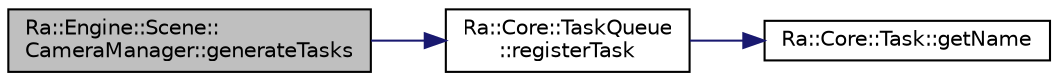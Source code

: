 digraph "Ra::Engine::Scene::CameraManager::generateTasks"
{
 // INTERACTIVE_SVG=YES
 // LATEX_PDF_SIZE
  edge [fontname="Helvetica",fontsize="10",labelfontname="Helvetica",labelfontsize="10"];
  node [fontname="Helvetica",fontsize="10",shape=record];
  rankdir="LR";
  Node1 [label="Ra::Engine::Scene::\lCameraManager::generateTasks",height=0.2,width=0.4,color="black", fillcolor="grey75", style="filled", fontcolor="black",tooltip="Pure virtual method to be overridden by any system. Must register in taskQueue the operations that mu..."];
  Node1 -> Node2 [color="midnightblue",fontsize="10",style="solid",fontname="Helvetica"];
  Node2 [label="Ra::Core::TaskQueue\l::registerTask",height=0.2,width=0.4,color="black", fillcolor="white", style="filled",URL="$classRa_1_1Core_1_1TaskQueue.html#a9dfa226458ca9f60b19d54277583977a",tooltip=" "];
  Node2 -> Node3 [color="midnightblue",fontsize="10",style="solid",fontname="Helvetica"];
  Node3 [label="Ra::Core::Task::getName",height=0.2,width=0.4,color="black", fillcolor="white", style="filled",URL="$classRa_1_1Core_1_1Task.html#a6c1ba13f4d8a2965f8b0b371c83efb69",tooltip="Return the name of the task."];
}
